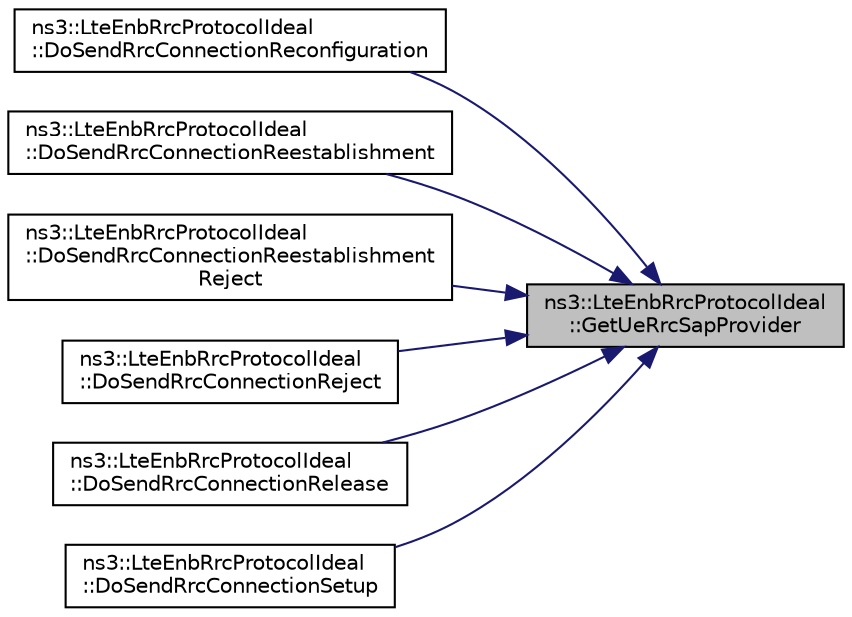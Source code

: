 digraph "ns3::LteEnbRrcProtocolIdeal::GetUeRrcSapProvider"
{
 // LATEX_PDF_SIZE
  edge [fontname="Helvetica",fontsize="10",labelfontname="Helvetica",labelfontsize="10"];
  node [fontname="Helvetica",fontsize="10",shape=record];
  rankdir="RL";
  Node1 [label="ns3::LteEnbRrcProtocolIdeal\l::GetUeRrcSapProvider",height=0.2,width=0.4,color="black", fillcolor="grey75", style="filled", fontcolor="black",tooltip="Get LTE UE RRC SAP provider function."];
  Node1 -> Node2 [dir="back",color="midnightblue",fontsize="10",style="solid",fontname="Helvetica"];
  Node2 [label="ns3::LteEnbRrcProtocolIdeal\l::DoSendRrcConnectionReconfiguration",height=0.2,width=0.4,color="black", fillcolor="white", style="filled",URL="$classns3_1_1_lte_enb_rrc_protocol_ideal.html#a1110061390f85ca094810f7d14ad7b97",tooltip="Send RRC connection reconfiguration function."];
  Node1 -> Node3 [dir="back",color="midnightblue",fontsize="10",style="solid",fontname="Helvetica"];
  Node3 [label="ns3::LteEnbRrcProtocolIdeal\l::DoSendRrcConnectionReestablishment",height=0.2,width=0.4,color="black", fillcolor="white", style="filled",URL="$classns3_1_1_lte_enb_rrc_protocol_ideal.html#a5eed8bd62c712b7837f1b6b0e75e6fa5",tooltip="Send RRC connection reestablishment function."];
  Node1 -> Node4 [dir="back",color="midnightblue",fontsize="10",style="solid",fontname="Helvetica"];
  Node4 [label="ns3::LteEnbRrcProtocolIdeal\l::DoSendRrcConnectionReestablishment\lReject",height=0.2,width=0.4,color="black", fillcolor="white", style="filled",URL="$classns3_1_1_lte_enb_rrc_protocol_ideal.html#a938ccacb99a7b8c9e759bc49d7c8ad7c",tooltip="Send RRC connection reestablishment reject function."];
  Node1 -> Node5 [dir="back",color="midnightblue",fontsize="10",style="solid",fontname="Helvetica"];
  Node5 [label="ns3::LteEnbRrcProtocolIdeal\l::DoSendRrcConnectionReject",height=0.2,width=0.4,color="black", fillcolor="white", style="filled",URL="$classns3_1_1_lte_enb_rrc_protocol_ideal.html#a47cd505683eb02e7f2877872f2e560f1",tooltip="Send RRC connection reject function."];
  Node1 -> Node6 [dir="back",color="midnightblue",fontsize="10",style="solid",fontname="Helvetica"];
  Node6 [label="ns3::LteEnbRrcProtocolIdeal\l::DoSendRrcConnectionRelease",height=0.2,width=0.4,color="black", fillcolor="white", style="filled",URL="$classns3_1_1_lte_enb_rrc_protocol_ideal.html#a6374f867e8bf3e3620a01cfcbecd58fe",tooltip="Send RRC connection release function."];
  Node1 -> Node7 [dir="back",color="midnightblue",fontsize="10",style="solid",fontname="Helvetica"];
  Node7 [label="ns3::LteEnbRrcProtocolIdeal\l::DoSendRrcConnectionSetup",height=0.2,width=0.4,color="black", fillcolor="white", style="filled",URL="$classns3_1_1_lte_enb_rrc_protocol_ideal.html#a240e0cef09b4440efc34734b23158589",tooltip="Send RRC connection setup function."];
}
